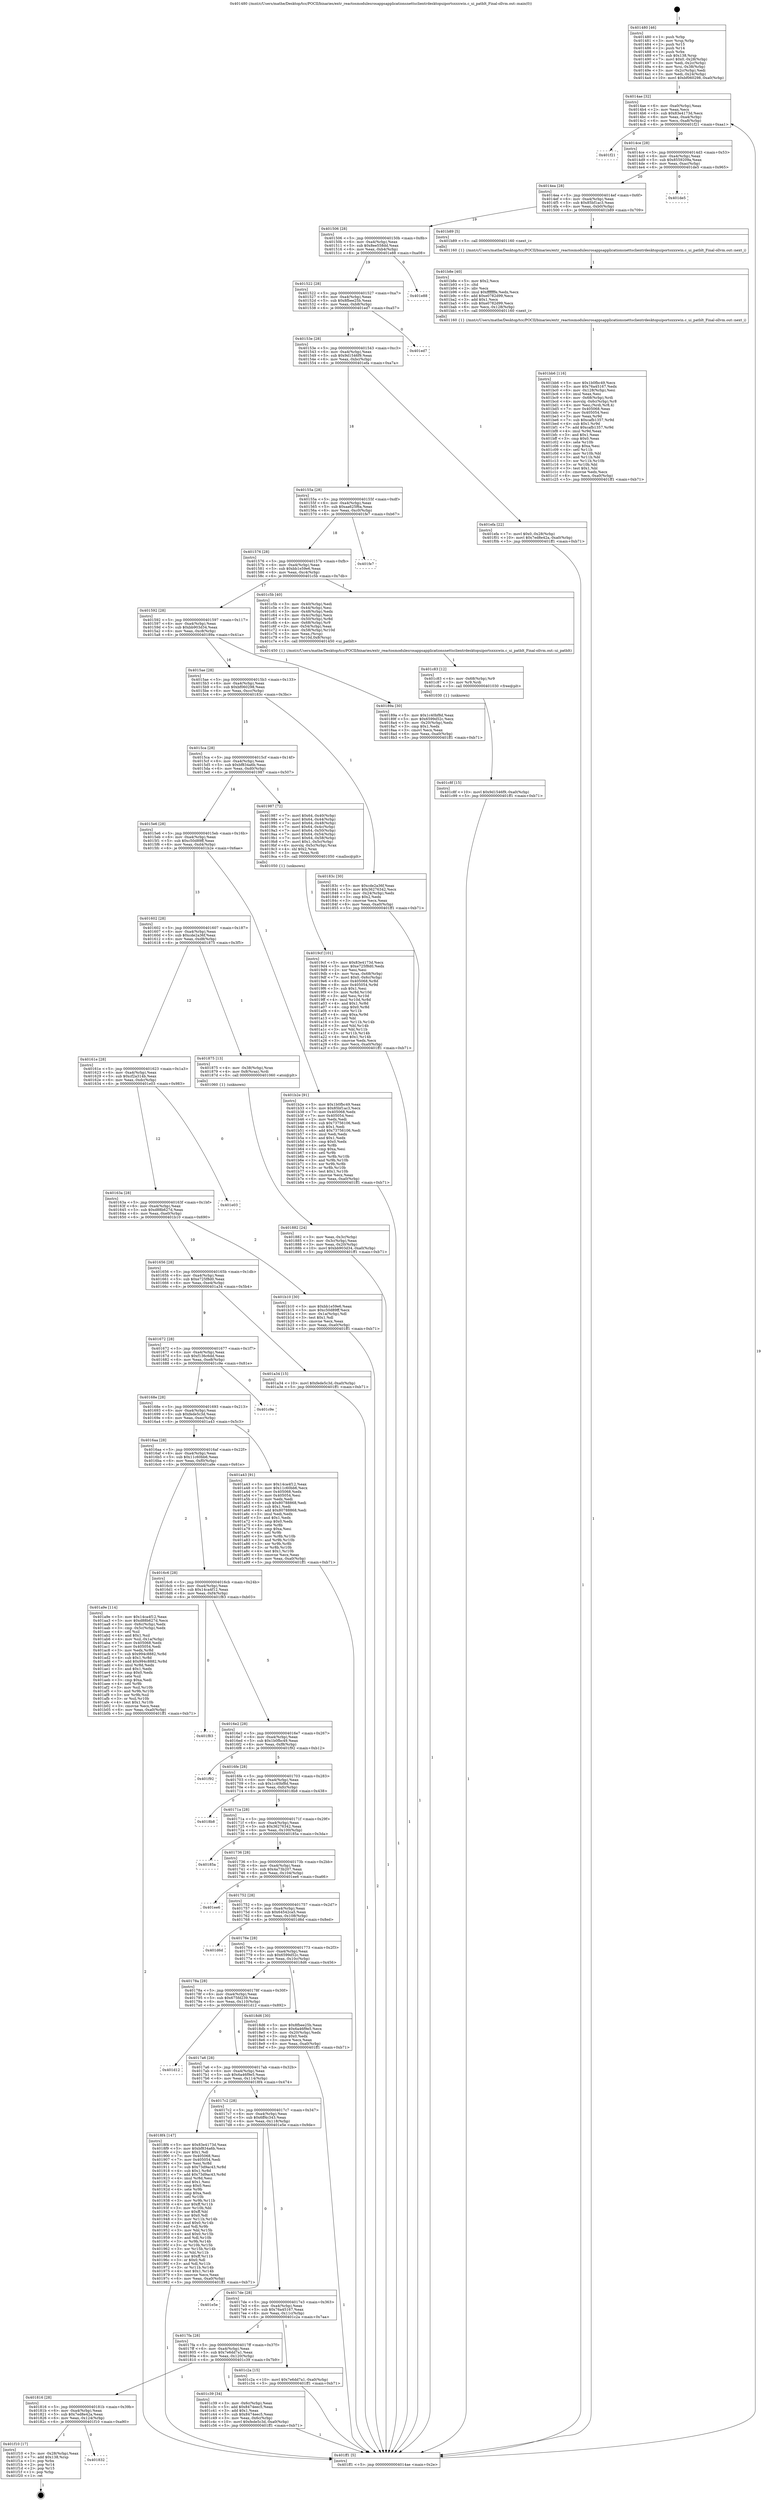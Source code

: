 digraph "0x401480" {
  label = "0x401480 (/mnt/c/Users/mathe/Desktop/tcc/POCII/binaries/extr_reactosmodulesrosappsapplicationsnettsclientrdesktopuiportsxxxwin.c_ui_patblt_Final-ollvm.out::main(0))"
  labelloc = "t"
  node[shape=record]

  Entry [label="",width=0.3,height=0.3,shape=circle,fillcolor=black,style=filled]
  "0x4014ae" [label="{
     0x4014ae [32]\l
     | [instrs]\l
     &nbsp;&nbsp;0x4014ae \<+6\>: mov -0xa0(%rbp),%eax\l
     &nbsp;&nbsp;0x4014b4 \<+2\>: mov %eax,%ecx\l
     &nbsp;&nbsp;0x4014b6 \<+6\>: sub $0x83e4173d,%ecx\l
     &nbsp;&nbsp;0x4014bc \<+6\>: mov %eax,-0xa4(%rbp)\l
     &nbsp;&nbsp;0x4014c2 \<+6\>: mov %ecx,-0xa8(%rbp)\l
     &nbsp;&nbsp;0x4014c8 \<+6\>: je 0000000000401f21 \<main+0xaa1\>\l
  }"]
  "0x401f21" [label="{
     0x401f21\l
  }", style=dashed]
  "0x4014ce" [label="{
     0x4014ce [28]\l
     | [instrs]\l
     &nbsp;&nbsp;0x4014ce \<+5\>: jmp 00000000004014d3 \<main+0x53\>\l
     &nbsp;&nbsp;0x4014d3 \<+6\>: mov -0xa4(%rbp),%eax\l
     &nbsp;&nbsp;0x4014d9 \<+5\>: sub $0x8559209a,%eax\l
     &nbsp;&nbsp;0x4014de \<+6\>: mov %eax,-0xac(%rbp)\l
     &nbsp;&nbsp;0x4014e4 \<+6\>: je 0000000000401de5 \<main+0x965\>\l
  }"]
  Exit [label="",width=0.3,height=0.3,shape=circle,fillcolor=black,style=filled,peripheries=2]
  "0x401de5" [label="{
     0x401de5\l
  }", style=dashed]
  "0x4014ea" [label="{
     0x4014ea [28]\l
     | [instrs]\l
     &nbsp;&nbsp;0x4014ea \<+5\>: jmp 00000000004014ef \<main+0x6f\>\l
     &nbsp;&nbsp;0x4014ef \<+6\>: mov -0xa4(%rbp),%eax\l
     &nbsp;&nbsp;0x4014f5 \<+5\>: sub $0x85bf1ac3,%eax\l
     &nbsp;&nbsp;0x4014fa \<+6\>: mov %eax,-0xb0(%rbp)\l
     &nbsp;&nbsp;0x401500 \<+6\>: je 0000000000401b89 \<main+0x709\>\l
  }"]
  "0x401832" [label="{
     0x401832\l
  }", style=dashed]
  "0x401b89" [label="{
     0x401b89 [5]\l
     | [instrs]\l
     &nbsp;&nbsp;0x401b89 \<+5\>: call 0000000000401160 \<next_i\>\l
     | [calls]\l
     &nbsp;&nbsp;0x401160 \{1\} (/mnt/c/Users/mathe/Desktop/tcc/POCII/binaries/extr_reactosmodulesrosappsapplicationsnettsclientrdesktopuiportsxxxwin.c_ui_patblt_Final-ollvm.out::next_i)\l
  }"]
  "0x401506" [label="{
     0x401506 [28]\l
     | [instrs]\l
     &nbsp;&nbsp;0x401506 \<+5\>: jmp 000000000040150b \<main+0x8b\>\l
     &nbsp;&nbsp;0x40150b \<+6\>: mov -0xa4(%rbp),%eax\l
     &nbsp;&nbsp;0x401511 \<+5\>: sub $0x8ee558dd,%eax\l
     &nbsp;&nbsp;0x401516 \<+6\>: mov %eax,-0xb4(%rbp)\l
     &nbsp;&nbsp;0x40151c \<+6\>: je 0000000000401e88 \<main+0xa08\>\l
  }"]
  "0x401f10" [label="{
     0x401f10 [17]\l
     | [instrs]\l
     &nbsp;&nbsp;0x401f10 \<+3\>: mov -0x28(%rbp),%eax\l
     &nbsp;&nbsp;0x401f13 \<+7\>: add $0x138,%rsp\l
     &nbsp;&nbsp;0x401f1a \<+1\>: pop %rbx\l
     &nbsp;&nbsp;0x401f1b \<+2\>: pop %r14\l
     &nbsp;&nbsp;0x401f1d \<+2\>: pop %r15\l
     &nbsp;&nbsp;0x401f1f \<+1\>: pop %rbp\l
     &nbsp;&nbsp;0x401f20 \<+1\>: ret\l
  }"]
  "0x401e88" [label="{
     0x401e88\l
  }", style=dashed]
  "0x401522" [label="{
     0x401522 [28]\l
     | [instrs]\l
     &nbsp;&nbsp;0x401522 \<+5\>: jmp 0000000000401527 \<main+0xa7\>\l
     &nbsp;&nbsp;0x401527 \<+6\>: mov -0xa4(%rbp),%eax\l
     &nbsp;&nbsp;0x40152d \<+5\>: sub $0x8fbee25b,%eax\l
     &nbsp;&nbsp;0x401532 \<+6\>: mov %eax,-0xb8(%rbp)\l
     &nbsp;&nbsp;0x401538 \<+6\>: je 0000000000401ed7 \<main+0xa57\>\l
  }"]
  "0x401c8f" [label="{
     0x401c8f [15]\l
     | [instrs]\l
     &nbsp;&nbsp;0x401c8f \<+10\>: movl $0x9d1546f9,-0xa0(%rbp)\l
     &nbsp;&nbsp;0x401c99 \<+5\>: jmp 0000000000401ff1 \<main+0xb71\>\l
  }"]
  "0x401ed7" [label="{
     0x401ed7\l
  }", style=dashed]
  "0x40153e" [label="{
     0x40153e [28]\l
     | [instrs]\l
     &nbsp;&nbsp;0x40153e \<+5\>: jmp 0000000000401543 \<main+0xc3\>\l
     &nbsp;&nbsp;0x401543 \<+6\>: mov -0xa4(%rbp),%eax\l
     &nbsp;&nbsp;0x401549 \<+5\>: sub $0x9d1546f9,%eax\l
     &nbsp;&nbsp;0x40154e \<+6\>: mov %eax,-0xbc(%rbp)\l
     &nbsp;&nbsp;0x401554 \<+6\>: je 0000000000401efa \<main+0xa7a\>\l
  }"]
  "0x401c83" [label="{
     0x401c83 [12]\l
     | [instrs]\l
     &nbsp;&nbsp;0x401c83 \<+4\>: mov -0x68(%rbp),%r9\l
     &nbsp;&nbsp;0x401c87 \<+3\>: mov %r9,%rdi\l
     &nbsp;&nbsp;0x401c8a \<+5\>: call 0000000000401030 \<free@plt\>\l
     | [calls]\l
     &nbsp;&nbsp;0x401030 \{1\} (unknown)\l
  }"]
  "0x401efa" [label="{
     0x401efa [22]\l
     | [instrs]\l
     &nbsp;&nbsp;0x401efa \<+7\>: movl $0x0,-0x28(%rbp)\l
     &nbsp;&nbsp;0x401f01 \<+10\>: movl $0x7ed8e42a,-0xa0(%rbp)\l
     &nbsp;&nbsp;0x401f0b \<+5\>: jmp 0000000000401ff1 \<main+0xb71\>\l
  }"]
  "0x40155a" [label="{
     0x40155a [28]\l
     | [instrs]\l
     &nbsp;&nbsp;0x40155a \<+5\>: jmp 000000000040155f \<main+0xdf\>\l
     &nbsp;&nbsp;0x40155f \<+6\>: mov -0xa4(%rbp),%eax\l
     &nbsp;&nbsp;0x401565 \<+5\>: sub $0xaa625f6a,%eax\l
     &nbsp;&nbsp;0x40156a \<+6\>: mov %eax,-0xc0(%rbp)\l
     &nbsp;&nbsp;0x401570 \<+6\>: je 0000000000401fe7 \<main+0xb67\>\l
  }"]
  "0x401816" [label="{
     0x401816 [28]\l
     | [instrs]\l
     &nbsp;&nbsp;0x401816 \<+5\>: jmp 000000000040181b \<main+0x39b\>\l
     &nbsp;&nbsp;0x40181b \<+6\>: mov -0xa4(%rbp),%eax\l
     &nbsp;&nbsp;0x401821 \<+5\>: sub $0x7ed8e42a,%eax\l
     &nbsp;&nbsp;0x401826 \<+6\>: mov %eax,-0x124(%rbp)\l
     &nbsp;&nbsp;0x40182c \<+6\>: je 0000000000401f10 \<main+0xa90\>\l
  }"]
  "0x401fe7" [label="{
     0x401fe7\l
  }", style=dashed]
  "0x401576" [label="{
     0x401576 [28]\l
     | [instrs]\l
     &nbsp;&nbsp;0x401576 \<+5\>: jmp 000000000040157b \<main+0xfb\>\l
     &nbsp;&nbsp;0x40157b \<+6\>: mov -0xa4(%rbp),%eax\l
     &nbsp;&nbsp;0x401581 \<+5\>: sub $0xbb1e59e6,%eax\l
     &nbsp;&nbsp;0x401586 \<+6\>: mov %eax,-0xc4(%rbp)\l
     &nbsp;&nbsp;0x40158c \<+6\>: je 0000000000401c5b \<main+0x7db\>\l
  }"]
  "0x401c39" [label="{
     0x401c39 [34]\l
     | [instrs]\l
     &nbsp;&nbsp;0x401c39 \<+3\>: mov -0x6c(%rbp),%eax\l
     &nbsp;&nbsp;0x401c3c \<+5\>: add $0x8474eec5,%eax\l
     &nbsp;&nbsp;0x401c41 \<+3\>: add $0x1,%eax\l
     &nbsp;&nbsp;0x401c44 \<+5\>: sub $0x8474eec5,%eax\l
     &nbsp;&nbsp;0x401c49 \<+3\>: mov %eax,-0x6c(%rbp)\l
     &nbsp;&nbsp;0x401c4c \<+10\>: movl $0xfede5c3d,-0xa0(%rbp)\l
     &nbsp;&nbsp;0x401c56 \<+5\>: jmp 0000000000401ff1 \<main+0xb71\>\l
  }"]
  "0x401c5b" [label="{
     0x401c5b [40]\l
     | [instrs]\l
     &nbsp;&nbsp;0x401c5b \<+3\>: mov -0x40(%rbp),%edi\l
     &nbsp;&nbsp;0x401c5e \<+3\>: mov -0x44(%rbp),%esi\l
     &nbsp;&nbsp;0x401c61 \<+3\>: mov -0x48(%rbp),%edx\l
     &nbsp;&nbsp;0x401c64 \<+3\>: mov -0x4c(%rbp),%ecx\l
     &nbsp;&nbsp;0x401c67 \<+4\>: mov -0x50(%rbp),%r8d\l
     &nbsp;&nbsp;0x401c6b \<+4\>: mov -0x68(%rbp),%r9\l
     &nbsp;&nbsp;0x401c6f \<+3\>: mov -0x54(%rbp),%eax\l
     &nbsp;&nbsp;0x401c72 \<+4\>: mov -0x58(%rbp),%r10d\l
     &nbsp;&nbsp;0x401c76 \<+3\>: mov %eax,(%rsp)\l
     &nbsp;&nbsp;0x401c79 \<+5\>: mov %r10d,0x8(%rsp)\l
     &nbsp;&nbsp;0x401c7e \<+5\>: call 0000000000401450 \<ui_patblt\>\l
     | [calls]\l
     &nbsp;&nbsp;0x401450 \{1\} (/mnt/c/Users/mathe/Desktop/tcc/POCII/binaries/extr_reactosmodulesrosappsapplicationsnettsclientrdesktopuiportsxxxwin.c_ui_patblt_Final-ollvm.out::ui_patblt)\l
  }"]
  "0x401592" [label="{
     0x401592 [28]\l
     | [instrs]\l
     &nbsp;&nbsp;0x401592 \<+5\>: jmp 0000000000401597 \<main+0x117\>\l
     &nbsp;&nbsp;0x401597 \<+6\>: mov -0xa4(%rbp),%eax\l
     &nbsp;&nbsp;0x40159d \<+5\>: sub $0xbb903d34,%eax\l
     &nbsp;&nbsp;0x4015a2 \<+6\>: mov %eax,-0xc8(%rbp)\l
     &nbsp;&nbsp;0x4015a8 \<+6\>: je 000000000040189a \<main+0x41a\>\l
  }"]
  "0x4017fa" [label="{
     0x4017fa [28]\l
     | [instrs]\l
     &nbsp;&nbsp;0x4017fa \<+5\>: jmp 00000000004017ff \<main+0x37f\>\l
     &nbsp;&nbsp;0x4017ff \<+6\>: mov -0xa4(%rbp),%eax\l
     &nbsp;&nbsp;0x401805 \<+5\>: sub $0x7e6dd7a1,%eax\l
     &nbsp;&nbsp;0x40180a \<+6\>: mov %eax,-0x120(%rbp)\l
     &nbsp;&nbsp;0x401810 \<+6\>: je 0000000000401c39 \<main+0x7b9\>\l
  }"]
  "0x40189a" [label="{
     0x40189a [30]\l
     | [instrs]\l
     &nbsp;&nbsp;0x40189a \<+5\>: mov $0x1c40bf8d,%eax\l
     &nbsp;&nbsp;0x40189f \<+5\>: mov $0x6599d52c,%ecx\l
     &nbsp;&nbsp;0x4018a4 \<+3\>: mov -0x20(%rbp),%edx\l
     &nbsp;&nbsp;0x4018a7 \<+3\>: cmp $0x1,%edx\l
     &nbsp;&nbsp;0x4018aa \<+3\>: cmovl %ecx,%eax\l
     &nbsp;&nbsp;0x4018ad \<+6\>: mov %eax,-0xa0(%rbp)\l
     &nbsp;&nbsp;0x4018b3 \<+5\>: jmp 0000000000401ff1 \<main+0xb71\>\l
  }"]
  "0x4015ae" [label="{
     0x4015ae [28]\l
     | [instrs]\l
     &nbsp;&nbsp;0x4015ae \<+5\>: jmp 00000000004015b3 \<main+0x133\>\l
     &nbsp;&nbsp;0x4015b3 \<+6\>: mov -0xa4(%rbp),%eax\l
     &nbsp;&nbsp;0x4015b9 \<+5\>: sub $0xbf060298,%eax\l
     &nbsp;&nbsp;0x4015be \<+6\>: mov %eax,-0xcc(%rbp)\l
     &nbsp;&nbsp;0x4015c4 \<+6\>: je 000000000040183c \<main+0x3bc\>\l
  }"]
  "0x401c2a" [label="{
     0x401c2a [15]\l
     | [instrs]\l
     &nbsp;&nbsp;0x401c2a \<+10\>: movl $0x7e6dd7a1,-0xa0(%rbp)\l
     &nbsp;&nbsp;0x401c34 \<+5\>: jmp 0000000000401ff1 \<main+0xb71\>\l
  }"]
  "0x40183c" [label="{
     0x40183c [30]\l
     | [instrs]\l
     &nbsp;&nbsp;0x40183c \<+5\>: mov $0xcde2a36f,%eax\l
     &nbsp;&nbsp;0x401841 \<+5\>: mov $0x36276342,%ecx\l
     &nbsp;&nbsp;0x401846 \<+3\>: mov -0x24(%rbp),%edx\l
     &nbsp;&nbsp;0x401849 \<+3\>: cmp $0x2,%edx\l
     &nbsp;&nbsp;0x40184c \<+3\>: cmovne %ecx,%eax\l
     &nbsp;&nbsp;0x40184f \<+6\>: mov %eax,-0xa0(%rbp)\l
     &nbsp;&nbsp;0x401855 \<+5\>: jmp 0000000000401ff1 \<main+0xb71\>\l
  }"]
  "0x4015ca" [label="{
     0x4015ca [28]\l
     | [instrs]\l
     &nbsp;&nbsp;0x4015ca \<+5\>: jmp 00000000004015cf \<main+0x14f\>\l
     &nbsp;&nbsp;0x4015cf \<+6\>: mov -0xa4(%rbp),%eax\l
     &nbsp;&nbsp;0x4015d5 \<+5\>: sub $0xbf834a6b,%eax\l
     &nbsp;&nbsp;0x4015da \<+6\>: mov %eax,-0xd0(%rbp)\l
     &nbsp;&nbsp;0x4015e0 \<+6\>: je 0000000000401987 \<main+0x507\>\l
  }"]
  "0x401ff1" [label="{
     0x401ff1 [5]\l
     | [instrs]\l
     &nbsp;&nbsp;0x401ff1 \<+5\>: jmp 00000000004014ae \<main+0x2e\>\l
  }"]
  "0x401480" [label="{
     0x401480 [46]\l
     | [instrs]\l
     &nbsp;&nbsp;0x401480 \<+1\>: push %rbp\l
     &nbsp;&nbsp;0x401481 \<+3\>: mov %rsp,%rbp\l
     &nbsp;&nbsp;0x401484 \<+2\>: push %r15\l
     &nbsp;&nbsp;0x401486 \<+2\>: push %r14\l
     &nbsp;&nbsp;0x401488 \<+1\>: push %rbx\l
     &nbsp;&nbsp;0x401489 \<+7\>: sub $0x138,%rsp\l
     &nbsp;&nbsp;0x401490 \<+7\>: movl $0x0,-0x28(%rbp)\l
     &nbsp;&nbsp;0x401497 \<+3\>: mov %edi,-0x2c(%rbp)\l
     &nbsp;&nbsp;0x40149a \<+4\>: mov %rsi,-0x38(%rbp)\l
     &nbsp;&nbsp;0x40149e \<+3\>: mov -0x2c(%rbp),%edi\l
     &nbsp;&nbsp;0x4014a1 \<+3\>: mov %edi,-0x24(%rbp)\l
     &nbsp;&nbsp;0x4014a4 \<+10\>: movl $0xbf060298,-0xa0(%rbp)\l
  }"]
  "0x4017de" [label="{
     0x4017de [28]\l
     | [instrs]\l
     &nbsp;&nbsp;0x4017de \<+5\>: jmp 00000000004017e3 \<main+0x363\>\l
     &nbsp;&nbsp;0x4017e3 \<+6\>: mov -0xa4(%rbp),%eax\l
     &nbsp;&nbsp;0x4017e9 \<+5\>: sub $0x76a45167,%eax\l
     &nbsp;&nbsp;0x4017ee \<+6\>: mov %eax,-0x11c(%rbp)\l
     &nbsp;&nbsp;0x4017f4 \<+6\>: je 0000000000401c2a \<main+0x7aa\>\l
  }"]
  "0x401987" [label="{
     0x401987 [72]\l
     | [instrs]\l
     &nbsp;&nbsp;0x401987 \<+7\>: movl $0x64,-0x40(%rbp)\l
     &nbsp;&nbsp;0x40198e \<+7\>: movl $0x64,-0x44(%rbp)\l
     &nbsp;&nbsp;0x401995 \<+7\>: movl $0x64,-0x48(%rbp)\l
     &nbsp;&nbsp;0x40199c \<+7\>: movl $0x64,-0x4c(%rbp)\l
     &nbsp;&nbsp;0x4019a3 \<+7\>: movl $0x64,-0x50(%rbp)\l
     &nbsp;&nbsp;0x4019aa \<+7\>: movl $0x64,-0x54(%rbp)\l
     &nbsp;&nbsp;0x4019b1 \<+7\>: movl $0x64,-0x58(%rbp)\l
     &nbsp;&nbsp;0x4019b8 \<+7\>: movl $0x1,-0x5c(%rbp)\l
     &nbsp;&nbsp;0x4019bf \<+4\>: movslq -0x5c(%rbp),%rax\l
     &nbsp;&nbsp;0x4019c3 \<+4\>: shl $0x2,%rax\l
     &nbsp;&nbsp;0x4019c7 \<+3\>: mov %rax,%rdi\l
     &nbsp;&nbsp;0x4019ca \<+5\>: call 0000000000401050 \<malloc@plt\>\l
     | [calls]\l
     &nbsp;&nbsp;0x401050 \{1\} (unknown)\l
  }"]
  "0x4015e6" [label="{
     0x4015e6 [28]\l
     | [instrs]\l
     &nbsp;&nbsp;0x4015e6 \<+5\>: jmp 00000000004015eb \<main+0x16b\>\l
     &nbsp;&nbsp;0x4015eb \<+6\>: mov -0xa4(%rbp),%eax\l
     &nbsp;&nbsp;0x4015f1 \<+5\>: sub $0xc50d89ff,%eax\l
     &nbsp;&nbsp;0x4015f6 \<+6\>: mov %eax,-0xd4(%rbp)\l
     &nbsp;&nbsp;0x4015fc \<+6\>: je 0000000000401b2e \<main+0x6ae\>\l
  }"]
  "0x401e5e" [label="{
     0x401e5e\l
  }", style=dashed]
  "0x401b2e" [label="{
     0x401b2e [91]\l
     | [instrs]\l
     &nbsp;&nbsp;0x401b2e \<+5\>: mov $0x1b0fbc49,%eax\l
     &nbsp;&nbsp;0x401b33 \<+5\>: mov $0x85bf1ac3,%ecx\l
     &nbsp;&nbsp;0x401b38 \<+7\>: mov 0x405068,%edx\l
     &nbsp;&nbsp;0x401b3f \<+7\>: mov 0x405054,%esi\l
     &nbsp;&nbsp;0x401b46 \<+2\>: mov %edx,%edi\l
     &nbsp;&nbsp;0x401b48 \<+6\>: sub $0x73756106,%edi\l
     &nbsp;&nbsp;0x401b4e \<+3\>: sub $0x1,%edi\l
     &nbsp;&nbsp;0x401b51 \<+6\>: add $0x73756106,%edi\l
     &nbsp;&nbsp;0x401b57 \<+3\>: imul %edi,%edx\l
     &nbsp;&nbsp;0x401b5a \<+3\>: and $0x1,%edx\l
     &nbsp;&nbsp;0x401b5d \<+3\>: cmp $0x0,%edx\l
     &nbsp;&nbsp;0x401b60 \<+4\>: sete %r8b\l
     &nbsp;&nbsp;0x401b64 \<+3\>: cmp $0xa,%esi\l
     &nbsp;&nbsp;0x401b67 \<+4\>: setl %r9b\l
     &nbsp;&nbsp;0x401b6b \<+3\>: mov %r8b,%r10b\l
     &nbsp;&nbsp;0x401b6e \<+3\>: and %r9b,%r10b\l
     &nbsp;&nbsp;0x401b71 \<+3\>: xor %r9b,%r8b\l
     &nbsp;&nbsp;0x401b74 \<+3\>: or %r8b,%r10b\l
     &nbsp;&nbsp;0x401b77 \<+4\>: test $0x1,%r10b\l
     &nbsp;&nbsp;0x401b7b \<+3\>: cmovne %ecx,%eax\l
     &nbsp;&nbsp;0x401b7e \<+6\>: mov %eax,-0xa0(%rbp)\l
     &nbsp;&nbsp;0x401b84 \<+5\>: jmp 0000000000401ff1 \<main+0xb71\>\l
  }"]
  "0x401602" [label="{
     0x401602 [28]\l
     | [instrs]\l
     &nbsp;&nbsp;0x401602 \<+5\>: jmp 0000000000401607 \<main+0x187\>\l
     &nbsp;&nbsp;0x401607 \<+6\>: mov -0xa4(%rbp),%eax\l
     &nbsp;&nbsp;0x40160d \<+5\>: sub $0xcde2a36f,%eax\l
     &nbsp;&nbsp;0x401612 \<+6\>: mov %eax,-0xd8(%rbp)\l
     &nbsp;&nbsp;0x401618 \<+6\>: je 0000000000401875 \<main+0x3f5\>\l
  }"]
  "0x401bb6" [label="{
     0x401bb6 [116]\l
     | [instrs]\l
     &nbsp;&nbsp;0x401bb6 \<+5\>: mov $0x1b0fbc49,%ecx\l
     &nbsp;&nbsp;0x401bbb \<+5\>: mov $0x76a45167,%edx\l
     &nbsp;&nbsp;0x401bc0 \<+6\>: mov -0x128(%rbp),%esi\l
     &nbsp;&nbsp;0x401bc6 \<+3\>: imul %eax,%esi\l
     &nbsp;&nbsp;0x401bc9 \<+4\>: mov -0x68(%rbp),%rdi\l
     &nbsp;&nbsp;0x401bcd \<+4\>: movslq -0x6c(%rbp),%r8\l
     &nbsp;&nbsp;0x401bd1 \<+4\>: mov %esi,(%rdi,%r8,4)\l
     &nbsp;&nbsp;0x401bd5 \<+7\>: mov 0x405068,%eax\l
     &nbsp;&nbsp;0x401bdc \<+7\>: mov 0x405054,%esi\l
     &nbsp;&nbsp;0x401be3 \<+3\>: mov %eax,%r9d\l
     &nbsp;&nbsp;0x401be6 \<+7\>: sub $0xcafb1357,%r9d\l
     &nbsp;&nbsp;0x401bed \<+4\>: sub $0x1,%r9d\l
     &nbsp;&nbsp;0x401bf1 \<+7\>: add $0xcafb1357,%r9d\l
     &nbsp;&nbsp;0x401bf8 \<+4\>: imul %r9d,%eax\l
     &nbsp;&nbsp;0x401bfc \<+3\>: and $0x1,%eax\l
     &nbsp;&nbsp;0x401bff \<+3\>: cmp $0x0,%eax\l
     &nbsp;&nbsp;0x401c02 \<+4\>: sete %r10b\l
     &nbsp;&nbsp;0x401c06 \<+3\>: cmp $0xa,%esi\l
     &nbsp;&nbsp;0x401c09 \<+4\>: setl %r11b\l
     &nbsp;&nbsp;0x401c0d \<+3\>: mov %r10b,%bl\l
     &nbsp;&nbsp;0x401c10 \<+3\>: and %r11b,%bl\l
     &nbsp;&nbsp;0x401c13 \<+3\>: xor %r11b,%r10b\l
     &nbsp;&nbsp;0x401c16 \<+3\>: or %r10b,%bl\l
     &nbsp;&nbsp;0x401c19 \<+3\>: test $0x1,%bl\l
     &nbsp;&nbsp;0x401c1c \<+3\>: cmovne %edx,%ecx\l
     &nbsp;&nbsp;0x401c1f \<+6\>: mov %ecx,-0xa0(%rbp)\l
     &nbsp;&nbsp;0x401c25 \<+5\>: jmp 0000000000401ff1 \<main+0xb71\>\l
  }"]
  "0x401875" [label="{
     0x401875 [13]\l
     | [instrs]\l
     &nbsp;&nbsp;0x401875 \<+4\>: mov -0x38(%rbp),%rax\l
     &nbsp;&nbsp;0x401879 \<+4\>: mov 0x8(%rax),%rdi\l
     &nbsp;&nbsp;0x40187d \<+5\>: call 0000000000401060 \<atoi@plt\>\l
     | [calls]\l
     &nbsp;&nbsp;0x401060 \{1\} (unknown)\l
  }"]
  "0x40161e" [label="{
     0x40161e [28]\l
     | [instrs]\l
     &nbsp;&nbsp;0x40161e \<+5\>: jmp 0000000000401623 \<main+0x1a3\>\l
     &nbsp;&nbsp;0x401623 \<+6\>: mov -0xa4(%rbp),%eax\l
     &nbsp;&nbsp;0x401629 \<+5\>: sub $0xcf2a314b,%eax\l
     &nbsp;&nbsp;0x40162e \<+6\>: mov %eax,-0xdc(%rbp)\l
     &nbsp;&nbsp;0x401634 \<+6\>: je 0000000000401e03 \<main+0x983\>\l
  }"]
  "0x401882" [label="{
     0x401882 [24]\l
     | [instrs]\l
     &nbsp;&nbsp;0x401882 \<+3\>: mov %eax,-0x3c(%rbp)\l
     &nbsp;&nbsp;0x401885 \<+3\>: mov -0x3c(%rbp),%eax\l
     &nbsp;&nbsp;0x401888 \<+3\>: mov %eax,-0x20(%rbp)\l
     &nbsp;&nbsp;0x40188b \<+10\>: movl $0xbb903d34,-0xa0(%rbp)\l
     &nbsp;&nbsp;0x401895 \<+5\>: jmp 0000000000401ff1 \<main+0xb71\>\l
  }"]
  "0x401b8e" [label="{
     0x401b8e [40]\l
     | [instrs]\l
     &nbsp;&nbsp;0x401b8e \<+5\>: mov $0x2,%ecx\l
     &nbsp;&nbsp;0x401b93 \<+1\>: cltd\l
     &nbsp;&nbsp;0x401b94 \<+2\>: idiv %ecx\l
     &nbsp;&nbsp;0x401b96 \<+6\>: imul $0xfffffffe,%edx,%ecx\l
     &nbsp;&nbsp;0x401b9c \<+6\>: add $0xe0782d99,%ecx\l
     &nbsp;&nbsp;0x401ba2 \<+3\>: add $0x1,%ecx\l
     &nbsp;&nbsp;0x401ba5 \<+6\>: sub $0xe0782d99,%ecx\l
     &nbsp;&nbsp;0x401bab \<+6\>: mov %ecx,-0x128(%rbp)\l
     &nbsp;&nbsp;0x401bb1 \<+5\>: call 0000000000401160 \<next_i\>\l
     | [calls]\l
     &nbsp;&nbsp;0x401160 \{1\} (/mnt/c/Users/mathe/Desktop/tcc/POCII/binaries/extr_reactosmodulesrosappsapplicationsnettsclientrdesktopuiportsxxxwin.c_ui_patblt_Final-ollvm.out::next_i)\l
  }"]
  "0x401e03" [label="{
     0x401e03\l
  }", style=dashed]
  "0x40163a" [label="{
     0x40163a [28]\l
     | [instrs]\l
     &nbsp;&nbsp;0x40163a \<+5\>: jmp 000000000040163f \<main+0x1bf\>\l
     &nbsp;&nbsp;0x40163f \<+6\>: mov -0xa4(%rbp),%eax\l
     &nbsp;&nbsp;0x401645 \<+5\>: sub $0xd88b627d,%eax\l
     &nbsp;&nbsp;0x40164a \<+6\>: mov %eax,-0xe0(%rbp)\l
     &nbsp;&nbsp;0x401650 \<+6\>: je 0000000000401b10 \<main+0x690\>\l
  }"]
  "0x4019cf" [label="{
     0x4019cf [101]\l
     | [instrs]\l
     &nbsp;&nbsp;0x4019cf \<+5\>: mov $0x83e4173d,%ecx\l
     &nbsp;&nbsp;0x4019d4 \<+5\>: mov $0xe725f8d0,%edx\l
     &nbsp;&nbsp;0x4019d9 \<+2\>: xor %esi,%esi\l
     &nbsp;&nbsp;0x4019db \<+4\>: mov %rax,-0x68(%rbp)\l
     &nbsp;&nbsp;0x4019df \<+7\>: movl $0x0,-0x6c(%rbp)\l
     &nbsp;&nbsp;0x4019e6 \<+8\>: mov 0x405068,%r8d\l
     &nbsp;&nbsp;0x4019ee \<+8\>: mov 0x405054,%r9d\l
     &nbsp;&nbsp;0x4019f6 \<+3\>: sub $0x1,%esi\l
     &nbsp;&nbsp;0x4019f9 \<+3\>: mov %r8d,%r10d\l
     &nbsp;&nbsp;0x4019fc \<+3\>: add %esi,%r10d\l
     &nbsp;&nbsp;0x4019ff \<+4\>: imul %r10d,%r8d\l
     &nbsp;&nbsp;0x401a03 \<+4\>: and $0x1,%r8d\l
     &nbsp;&nbsp;0x401a07 \<+4\>: cmp $0x0,%r8d\l
     &nbsp;&nbsp;0x401a0b \<+4\>: sete %r11b\l
     &nbsp;&nbsp;0x401a0f \<+4\>: cmp $0xa,%r9d\l
     &nbsp;&nbsp;0x401a13 \<+3\>: setl %bl\l
     &nbsp;&nbsp;0x401a16 \<+3\>: mov %r11b,%r14b\l
     &nbsp;&nbsp;0x401a19 \<+3\>: and %bl,%r14b\l
     &nbsp;&nbsp;0x401a1c \<+3\>: xor %bl,%r11b\l
     &nbsp;&nbsp;0x401a1f \<+3\>: or %r11b,%r14b\l
     &nbsp;&nbsp;0x401a22 \<+4\>: test $0x1,%r14b\l
     &nbsp;&nbsp;0x401a26 \<+3\>: cmovne %edx,%ecx\l
     &nbsp;&nbsp;0x401a29 \<+6\>: mov %ecx,-0xa0(%rbp)\l
     &nbsp;&nbsp;0x401a2f \<+5\>: jmp 0000000000401ff1 \<main+0xb71\>\l
  }"]
  "0x401b10" [label="{
     0x401b10 [30]\l
     | [instrs]\l
     &nbsp;&nbsp;0x401b10 \<+5\>: mov $0xbb1e59e6,%eax\l
     &nbsp;&nbsp;0x401b15 \<+5\>: mov $0xc50d89ff,%ecx\l
     &nbsp;&nbsp;0x401b1a \<+3\>: mov -0x1a(%rbp),%dl\l
     &nbsp;&nbsp;0x401b1d \<+3\>: test $0x1,%dl\l
     &nbsp;&nbsp;0x401b20 \<+3\>: cmovne %ecx,%eax\l
     &nbsp;&nbsp;0x401b23 \<+6\>: mov %eax,-0xa0(%rbp)\l
     &nbsp;&nbsp;0x401b29 \<+5\>: jmp 0000000000401ff1 \<main+0xb71\>\l
  }"]
  "0x401656" [label="{
     0x401656 [28]\l
     | [instrs]\l
     &nbsp;&nbsp;0x401656 \<+5\>: jmp 000000000040165b \<main+0x1db\>\l
     &nbsp;&nbsp;0x40165b \<+6\>: mov -0xa4(%rbp),%eax\l
     &nbsp;&nbsp;0x401661 \<+5\>: sub $0xe725f8d0,%eax\l
     &nbsp;&nbsp;0x401666 \<+6\>: mov %eax,-0xe4(%rbp)\l
     &nbsp;&nbsp;0x40166c \<+6\>: je 0000000000401a34 \<main+0x5b4\>\l
  }"]
  "0x4017c2" [label="{
     0x4017c2 [28]\l
     | [instrs]\l
     &nbsp;&nbsp;0x4017c2 \<+5\>: jmp 00000000004017c7 \<main+0x347\>\l
     &nbsp;&nbsp;0x4017c7 \<+6\>: mov -0xa4(%rbp),%eax\l
     &nbsp;&nbsp;0x4017cd \<+5\>: sub $0x6ff4c343,%eax\l
     &nbsp;&nbsp;0x4017d2 \<+6\>: mov %eax,-0x118(%rbp)\l
     &nbsp;&nbsp;0x4017d8 \<+6\>: je 0000000000401e5e \<main+0x9de\>\l
  }"]
  "0x401a34" [label="{
     0x401a34 [15]\l
     | [instrs]\l
     &nbsp;&nbsp;0x401a34 \<+10\>: movl $0xfede5c3d,-0xa0(%rbp)\l
     &nbsp;&nbsp;0x401a3e \<+5\>: jmp 0000000000401ff1 \<main+0xb71\>\l
  }"]
  "0x401672" [label="{
     0x401672 [28]\l
     | [instrs]\l
     &nbsp;&nbsp;0x401672 \<+5\>: jmp 0000000000401677 \<main+0x1f7\>\l
     &nbsp;&nbsp;0x401677 \<+6\>: mov -0xa4(%rbp),%eax\l
     &nbsp;&nbsp;0x40167d \<+5\>: sub $0xf136c6dd,%eax\l
     &nbsp;&nbsp;0x401682 \<+6\>: mov %eax,-0xe8(%rbp)\l
     &nbsp;&nbsp;0x401688 \<+6\>: je 0000000000401c9e \<main+0x81e\>\l
  }"]
  "0x4018f4" [label="{
     0x4018f4 [147]\l
     | [instrs]\l
     &nbsp;&nbsp;0x4018f4 \<+5\>: mov $0x83e4173d,%eax\l
     &nbsp;&nbsp;0x4018f9 \<+5\>: mov $0xbf834a6b,%ecx\l
     &nbsp;&nbsp;0x4018fe \<+2\>: mov $0x1,%dl\l
     &nbsp;&nbsp;0x401900 \<+7\>: mov 0x405068,%esi\l
     &nbsp;&nbsp;0x401907 \<+7\>: mov 0x405054,%edi\l
     &nbsp;&nbsp;0x40190e \<+3\>: mov %esi,%r8d\l
     &nbsp;&nbsp;0x401911 \<+7\>: sub $0x73d9ac43,%r8d\l
     &nbsp;&nbsp;0x401918 \<+4\>: sub $0x1,%r8d\l
     &nbsp;&nbsp;0x40191c \<+7\>: add $0x73d9ac43,%r8d\l
     &nbsp;&nbsp;0x401923 \<+4\>: imul %r8d,%esi\l
     &nbsp;&nbsp;0x401927 \<+3\>: and $0x1,%esi\l
     &nbsp;&nbsp;0x40192a \<+3\>: cmp $0x0,%esi\l
     &nbsp;&nbsp;0x40192d \<+4\>: sete %r9b\l
     &nbsp;&nbsp;0x401931 \<+3\>: cmp $0xa,%edi\l
     &nbsp;&nbsp;0x401934 \<+4\>: setl %r10b\l
     &nbsp;&nbsp;0x401938 \<+3\>: mov %r9b,%r11b\l
     &nbsp;&nbsp;0x40193b \<+4\>: xor $0xff,%r11b\l
     &nbsp;&nbsp;0x40193f \<+3\>: mov %r10b,%bl\l
     &nbsp;&nbsp;0x401942 \<+3\>: xor $0xff,%bl\l
     &nbsp;&nbsp;0x401945 \<+3\>: xor $0x0,%dl\l
     &nbsp;&nbsp;0x401948 \<+3\>: mov %r11b,%r14b\l
     &nbsp;&nbsp;0x40194b \<+4\>: and $0x0,%r14b\l
     &nbsp;&nbsp;0x40194f \<+3\>: and %dl,%r9b\l
     &nbsp;&nbsp;0x401952 \<+3\>: mov %bl,%r15b\l
     &nbsp;&nbsp;0x401955 \<+4\>: and $0x0,%r15b\l
     &nbsp;&nbsp;0x401959 \<+3\>: and %dl,%r10b\l
     &nbsp;&nbsp;0x40195c \<+3\>: or %r9b,%r14b\l
     &nbsp;&nbsp;0x40195f \<+3\>: or %r10b,%r15b\l
     &nbsp;&nbsp;0x401962 \<+3\>: xor %r15b,%r14b\l
     &nbsp;&nbsp;0x401965 \<+3\>: or %bl,%r11b\l
     &nbsp;&nbsp;0x401968 \<+4\>: xor $0xff,%r11b\l
     &nbsp;&nbsp;0x40196c \<+3\>: or $0x0,%dl\l
     &nbsp;&nbsp;0x40196f \<+3\>: and %dl,%r11b\l
     &nbsp;&nbsp;0x401972 \<+3\>: or %r11b,%r14b\l
     &nbsp;&nbsp;0x401975 \<+4\>: test $0x1,%r14b\l
     &nbsp;&nbsp;0x401979 \<+3\>: cmovne %ecx,%eax\l
     &nbsp;&nbsp;0x40197c \<+6\>: mov %eax,-0xa0(%rbp)\l
     &nbsp;&nbsp;0x401982 \<+5\>: jmp 0000000000401ff1 \<main+0xb71\>\l
  }"]
  "0x401c9e" [label="{
     0x401c9e\l
  }", style=dashed]
  "0x40168e" [label="{
     0x40168e [28]\l
     | [instrs]\l
     &nbsp;&nbsp;0x40168e \<+5\>: jmp 0000000000401693 \<main+0x213\>\l
     &nbsp;&nbsp;0x401693 \<+6\>: mov -0xa4(%rbp),%eax\l
     &nbsp;&nbsp;0x401699 \<+5\>: sub $0xfede5c3d,%eax\l
     &nbsp;&nbsp;0x40169e \<+6\>: mov %eax,-0xec(%rbp)\l
     &nbsp;&nbsp;0x4016a4 \<+6\>: je 0000000000401a43 \<main+0x5c3\>\l
  }"]
  "0x4017a6" [label="{
     0x4017a6 [28]\l
     | [instrs]\l
     &nbsp;&nbsp;0x4017a6 \<+5\>: jmp 00000000004017ab \<main+0x32b\>\l
     &nbsp;&nbsp;0x4017ab \<+6\>: mov -0xa4(%rbp),%eax\l
     &nbsp;&nbsp;0x4017b1 \<+5\>: sub $0x6a46f9e5,%eax\l
     &nbsp;&nbsp;0x4017b6 \<+6\>: mov %eax,-0x114(%rbp)\l
     &nbsp;&nbsp;0x4017bc \<+6\>: je 00000000004018f4 \<main+0x474\>\l
  }"]
  "0x401a43" [label="{
     0x401a43 [91]\l
     | [instrs]\l
     &nbsp;&nbsp;0x401a43 \<+5\>: mov $0x14ca4f12,%eax\l
     &nbsp;&nbsp;0x401a48 \<+5\>: mov $0x11c60bb6,%ecx\l
     &nbsp;&nbsp;0x401a4d \<+7\>: mov 0x405068,%edx\l
     &nbsp;&nbsp;0x401a54 \<+7\>: mov 0x405054,%esi\l
     &nbsp;&nbsp;0x401a5b \<+2\>: mov %edx,%edi\l
     &nbsp;&nbsp;0x401a5d \<+6\>: sub $0x80788868,%edi\l
     &nbsp;&nbsp;0x401a63 \<+3\>: sub $0x1,%edi\l
     &nbsp;&nbsp;0x401a66 \<+6\>: add $0x80788868,%edi\l
     &nbsp;&nbsp;0x401a6c \<+3\>: imul %edi,%edx\l
     &nbsp;&nbsp;0x401a6f \<+3\>: and $0x1,%edx\l
     &nbsp;&nbsp;0x401a72 \<+3\>: cmp $0x0,%edx\l
     &nbsp;&nbsp;0x401a75 \<+4\>: sete %r8b\l
     &nbsp;&nbsp;0x401a79 \<+3\>: cmp $0xa,%esi\l
     &nbsp;&nbsp;0x401a7c \<+4\>: setl %r9b\l
     &nbsp;&nbsp;0x401a80 \<+3\>: mov %r8b,%r10b\l
     &nbsp;&nbsp;0x401a83 \<+3\>: and %r9b,%r10b\l
     &nbsp;&nbsp;0x401a86 \<+3\>: xor %r9b,%r8b\l
     &nbsp;&nbsp;0x401a89 \<+3\>: or %r8b,%r10b\l
     &nbsp;&nbsp;0x401a8c \<+4\>: test $0x1,%r10b\l
     &nbsp;&nbsp;0x401a90 \<+3\>: cmovne %ecx,%eax\l
     &nbsp;&nbsp;0x401a93 \<+6\>: mov %eax,-0xa0(%rbp)\l
     &nbsp;&nbsp;0x401a99 \<+5\>: jmp 0000000000401ff1 \<main+0xb71\>\l
  }"]
  "0x4016aa" [label="{
     0x4016aa [28]\l
     | [instrs]\l
     &nbsp;&nbsp;0x4016aa \<+5\>: jmp 00000000004016af \<main+0x22f\>\l
     &nbsp;&nbsp;0x4016af \<+6\>: mov -0xa4(%rbp),%eax\l
     &nbsp;&nbsp;0x4016b5 \<+5\>: sub $0x11c60bb6,%eax\l
     &nbsp;&nbsp;0x4016ba \<+6\>: mov %eax,-0xf0(%rbp)\l
     &nbsp;&nbsp;0x4016c0 \<+6\>: je 0000000000401a9e \<main+0x61e\>\l
  }"]
  "0x401d12" [label="{
     0x401d12\l
  }", style=dashed]
  "0x401a9e" [label="{
     0x401a9e [114]\l
     | [instrs]\l
     &nbsp;&nbsp;0x401a9e \<+5\>: mov $0x14ca4f12,%eax\l
     &nbsp;&nbsp;0x401aa3 \<+5\>: mov $0xd88b627d,%ecx\l
     &nbsp;&nbsp;0x401aa8 \<+3\>: mov -0x6c(%rbp),%edx\l
     &nbsp;&nbsp;0x401aab \<+3\>: cmp -0x5c(%rbp),%edx\l
     &nbsp;&nbsp;0x401aae \<+4\>: setl %sil\l
     &nbsp;&nbsp;0x401ab2 \<+4\>: and $0x1,%sil\l
     &nbsp;&nbsp;0x401ab6 \<+4\>: mov %sil,-0x1a(%rbp)\l
     &nbsp;&nbsp;0x401aba \<+7\>: mov 0x405068,%edx\l
     &nbsp;&nbsp;0x401ac1 \<+7\>: mov 0x405054,%edi\l
     &nbsp;&nbsp;0x401ac8 \<+3\>: mov %edx,%r8d\l
     &nbsp;&nbsp;0x401acb \<+7\>: sub $0x994c8882,%r8d\l
     &nbsp;&nbsp;0x401ad2 \<+4\>: sub $0x1,%r8d\l
     &nbsp;&nbsp;0x401ad6 \<+7\>: add $0x994c8882,%r8d\l
     &nbsp;&nbsp;0x401add \<+4\>: imul %r8d,%edx\l
     &nbsp;&nbsp;0x401ae1 \<+3\>: and $0x1,%edx\l
     &nbsp;&nbsp;0x401ae4 \<+3\>: cmp $0x0,%edx\l
     &nbsp;&nbsp;0x401ae7 \<+4\>: sete %sil\l
     &nbsp;&nbsp;0x401aeb \<+3\>: cmp $0xa,%edi\l
     &nbsp;&nbsp;0x401aee \<+4\>: setl %r9b\l
     &nbsp;&nbsp;0x401af2 \<+3\>: mov %sil,%r10b\l
     &nbsp;&nbsp;0x401af5 \<+3\>: and %r9b,%r10b\l
     &nbsp;&nbsp;0x401af8 \<+3\>: xor %r9b,%sil\l
     &nbsp;&nbsp;0x401afb \<+3\>: or %sil,%r10b\l
     &nbsp;&nbsp;0x401afe \<+4\>: test $0x1,%r10b\l
     &nbsp;&nbsp;0x401b02 \<+3\>: cmovne %ecx,%eax\l
     &nbsp;&nbsp;0x401b05 \<+6\>: mov %eax,-0xa0(%rbp)\l
     &nbsp;&nbsp;0x401b0b \<+5\>: jmp 0000000000401ff1 \<main+0xb71\>\l
  }"]
  "0x4016c6" [label="{
     0x4016c6 [28]\l
     | [instrs]\l
     &nbsp;&nbsp;0x4016c6 \<+5\>: jmp 00000000004016cb \<main+0x24b\>\l
     &nbsp;&nbsp;0x4016cb \<+6\>: mov -0xa4(%rbp),%eax\l
     &nbsp;&nbsp;0x4016d1 \<+5\>: sub $0x14ca4f12,%eax\l
     &nbsp;&nbsp;0x4016d6 \<+6\>: mov %eax,-0xf4(%rbp)\l
     &nbsp;&nbsp;0x4016dc \<+6\>: je 0000000000401f83 \<main+0xb03\>\l
  }"]
  "0x40178a" [label="{
     0x40178a [28]\l
     | [instrs]\l
     &nbsp;&nbsp;0x40178a \<+5\>: jmp 000000000040178f \<main+0x30f\>\l
     &nbsp;&nbsp;0x40178f \<+6\>: mov -0xa4(%rbp),%eax\l
     &nbsp;&nbsp;0x401795 \<+5\>: sub $0x675fd239,%eax\l
     &nbsp;&nbsp;0x40179a \<+6\>: mov %eax,-0x110(%rbp)\l
     &nbsp;&nbsp;0x4017a0 \<+6\>: je 0000000000401d12 \<main+0x892\>\l
  }"]
  "0x401f83" [label="{
     0x401f83\l
  }", style=dashed]
  "0x4016e2" [label="{
     0x4016e2 [28]\l
     | [instrs]\l
     &nbsp;&nbsp;0x4016e2 \<+5\>: jmp 00000000004016e7 \<main+0x267\>\l
     &nbsp;&nbsp;0x4016e7 \<+6\>: mov -0xa4(%rbp),%eax\l
     &nbsp;&nbsp;0x4016ed \<+5\>: sub $0x1b0fbc49,%eax\l
     &nbsp;&nbsp;0x4016f2 \<+6\>: mov %eax,-0xf8(%rbp)\l
     &nbsp;&nbsp;0x4016f8 \<+6\>: je 0000000000401f92 \<main+0xb12\>\l
  }"]
  "0x4018d6" [label="{
     0x4018d6 [30]\l
     | [instrs]\l
     &nbsp;&nbsp;0x4018d6 \<+5\>: mov $0x8fbee25b,%eax\l
     &nbsp;&nbsp;0x4018db \<+5\>: mov $0x6a46f9e5,%ecx\l
     &nbsp;&nbsp;0x4018e0 \<+3\>: mov -0x20(%rbp),%edx\l
     &nbsp;&nbsp;0x4018e3 \<+3\>: cmp $0x0,%edx\l
     &nbsp;&nbsp;0x4018e6 \<+3\>: cmove %ecx,%eax\l
     &nbsp;&nbsp;0x4018e9 \<+6\>: mov %eax,-0xa0(%rbp)\l
     &nbsp;&nbsp;0x4018ef \<+5\>: jmp 0000000000401ff1 \<main+0xb71\>\l
  }"]
  "0x401f92" [label="{
     0x401f92\l
  }", style=dashed]
  "0x4016fe" [label="{
     0x4016fe [28]\l
     | [instrs]\l
     &nbsp;&nbsp;0x4016fe \<+5\>: jmp 0000000000401703 \<main+0x283\>\l
     &nbsp;&nbsp;0x401703 \<+6\>: mov -0xa4(%rbp),%eax\l
     &nbsp;&nbsp;0x401709 \<+5\>: sub $0x1c40bf8d,%eax\l
     &nbsp;&nbsp;0x40170e \<+6\>: mov %eax,-0xfc(%rbp)\l
     &nbsp;&nbsp;0x401714 \<+6\>: je 00000000004018b8 \<main+0x438\>\l
  }"]
  "0x40176e" [label="{
     0x40176e [28]\l
     | [instrs]\l
     &nbsp;&nbsp;0x40176e \<+5\>: jmp 0000000000401773 \<main+0x2f3\>\l
     &nbsp;&nbsp;0x401773 \<+6\>: mov -0xa4(%rbp),%eax\l
     &nbsp;&nbsp;0x401779 \<+5\>: sub $0x6599d52c,%eax\l
     &nbsp;&nbsp;0x40177e \<+6\>: mov %eax,-0x10c(%rbp)\l
     &nbsp;&nbsp;0x401784 \<+6\>: je 00000000004018d6 \<main+0x456\>\l
  }"]
  "0x4018b8" [label="{
     0x4018b8\l
  }", style=dashed]
  "0x40171a" [label="{
     0x40171a [28]\l
     | [instrs]\l
     &nbsp;&nbsp;0x40171a \<+5\>: jmp 000000000040171f \<main+0x29f\>\l
     &nbsp;&nbsp;0x40171f \<+6\>: mov -0xa4(%rbp),%eax\l
     &nbsp;&nbsp;0x401725 \<+5\>: sub $0x36276342,%eax\l
     &nbsp;&nbsp;0x40172a \<+6\>: mov %eax,-0x100(%rbp)\l
     &nbsp;&nbsp;0x401730 \<+6\>: je 000000000040185a \<main+0x3da\>\l
  }"]
  "0x401d6d" [label="{
     0x401d6d\l
  }", style=dashed]
  "0x40185a" [label="{
     0x40185a\l
  }", style=dashed]
  "0x401736" [label="{
     0x401736 [28]\l
     | [instrs]\l
     &nbsp;&nbsp;0x401736 \<+5\>: jmp 000000000040173b \<main+0x2bb\>\l
     &nbsp;&nbsp;0x40173b \<+6\>: mov -0xa4(%rbp),%eax\l
     &nbsp;&nbsp;0x401741 \<+5\>: sub $0x4a73b207,%eax\l
     &nbsp;&nbsp;0x401746 \<+6\>: mov %eax,-0x104(%rbp)\l
     &nbsp;&nbsp;0x40174c \<+6\>: je 0000000000401ee6 \<main+0xa66\>\l
  }"]
  "0x401752" [label="{
     0x401752 [28]\l
     | [instrs]\l
     &nbsp;&nbsp;0x401752 \<+5\>: jmp 0000000000401757 \<main+0x2d7\>\l
     &nbsp;&nbsp;0x401757 \<+6\>: mov -0xa4(%rbp),%eax\l
     &nbsp;&nbsp;0x40175d \<+5\>: sub $0x64542ca5,%eax\l
     &nbsp;&nbsp;0x401762 \<+6\>: mov %eax,-0x108(%rbp)\l
     &nbsp;&nbsp;0x401768 \<+6\>: je 0000000000401d6d \<main+0x8ed\>\l
  }"]
  "0x401ee6" [label="{
     0x401ee6\l
  }", style=dashed]
  Entry -> "0x401480" [label=" 1"]
  "0x4014ae" -> "0x401f21" [label=" 0"]
  "0x4014ae" -> "0x4014ce" [label=" 20"]
  "0x401f10" -> Exit [label=" 1"]
  "0x4014ce" -> "0x401de5" [label=" 0"]
  "0x4014ce" -> "0x4014ea" [label=" 20"]
  "0x401816" -> "0x401832" [label=" 0"]
  "0x4014ea" -> "0x401b89" [label=" 1"]
  "0x4014ea" -> "0x401506" [label=" 19"]
  "0x401816" -> "0x401f10" [label=" 1"]
  "0x401506" -> "0x401e88" [label=" 0"]
  "0x401506" -> "0x401522" [label=" 19"]
  "0x401efa" -> "0x401ff1" [label=" 1"]
  "0x401522" -> "0x401ed7" [label=" 0"]
  "0x401522" -> "0x40153e" [label=" 19"]
  "0x401c8f" -> "0x401ff1" [label=" 1"]
  "0x40153e" -> "0x401efa" [label=" 1"]
  "0x40153e" -> "0x40155a" [label=" 18"]
  "0x401c83" -> "0x401c8f" [label=" 1"]
  "0x40155a" -> "0x401fe7" [label=" 0"]
  "0x40155a" -> "0x401576" [label=" 18"]
  "0x401c5b" -> "0x401c83" [label=" 1"]
  "0x401576" -> "0x401c5b" [label=" 1"]
  "0x401576" -> "0x401592" [label=" 17"]
  "0x401c39" -> "0x401ff1" [label=" 1"]
  "0x401592" -> "0x40189a" [label=" 1"]
  "0x401592" -> "0x4015ae" [label=" 16"]
  "0x4017fa" -> "0x401c39" [label=" 1"]
  "0x4015ae" -> "0x40183c" [label=" 1"]
  "0x4015ae" -> "0x4015ca" [label=" 15"]
  "0x40183c" -> "0x401ff1" [label=" 1"]
  "0x401480" -> "0x4014ae" [label=" 1"]
  "0x401ff1" -> "0x4014ae" [label=" 19"]
  "0x4017fa" -> "0x401816" [label=" 1"]
  "0x4015ca" -> "0x401987" [label=" 1"]
  "0x4015ca" -> "0x4015e6" [label=" 14"]
  "0x4017de" -> "0x4017fa" [label=" 2"]
  "0x4015e6" -> "0x401b2e" [label=" 1"]
  "0x4015e6" -> "0x401602" [label=" 13"]
  "0x4017de" -> "0x401c2a" [label=" 1"]
  "0x401602" -> "0x401875" [label=" 1"]
  "0x401602" -> "0x40161e" [label=" 12"]
  "0x401875" -> "0x401882" [label=" 1"]
  "0x401882" -> "0x401ff1" [label=" 1"]
  "0x40189a" -> "0x401ff1" [label=" 1"]
  "0x4017c2" -> "0x4017de" [label=" 3"]
  "0x40161e" -> "0x401e03" [label=" 0"]
  "0x40161e" -> "0x40163a" [label=" 12"]
  "0x4017c2" -> "0x401e5e" [label=" 0"]
  "0x40163a" -> "0x401b10" [label=" 2"]
  "0x40163a" -> "0x401656" [label=" 10"]
  "0x401c2a" -> "0x401ff1" [label=" 1"]
  "0x401656" -> "0x401a34" [label=" 1"]
  "0x401656" -> "0x401672" [label=" 9"]
  "0x401bb6" -> "0x401ff1" [label=" 1"]
  "0x401672" -> "0x401c9e" [label=" 0"]
  "0x401672" -> "0x40168e" [label=" 9"]
  "0x401b8e" -> "0x401bb6" [label=" 1"]
  "0x40168e" -> "0x401a43" [label=" 2"]
  "0x40168e" -> "0x4016aa" [label=" 7"]
  "0x401b2e" -> "0x401ff1" [label=" 1"]
  "0x4016aa" -> "0x401a9e" [label=" 2"]
  "0x4016aa" -> "0x4016c6" [label=" 5"]
  "0x401b10" -> "0x401ff1" [label=" 2"]
  "0x4016c6" -> "0x401f83" [label=" 0"]
  "0x4016c6" -> "0x4016e2" [label=" 5"]
  "0x401a43" -> "0x401ff1" [label=" 2"]
  "0x4016e2" -> "0x401f92" [label=" 0"]
  "0x4016e2" -> "0x4016fe" [label=" 5"]
  "0x401a34" -> "0x401ff1" [label=" 1"]
  "0x4016fe" -> "0x4018b8" [label=" 0"]
  "0x4016fe" -> "0x40171a" [label=" 5"]
  "0x401987" -> "0x4019cf" [label=" 1"]
  "0x40171a" -> "0x40185a" [label=" 0"]
  "0x40171a" -> "0x401736" [label=" 5"]
  "0x4018f4" -> "0x401ff1" [label=" 1"]
  "0x401736" -> "0x401ee6" [label=" 0"]
  "0x401736" -> "0x401752" [label=" 5"]
  "0x4017a6" -> "0x4017c2" [label=" 3"]
  "0x401752" -> "0x401d6d" [label=" 0"]
  "0x401752" -> "0x40176e" [label=" 5"]
  "0x4019cf" -> "0x401ff1" [label=" 1"]
  "0x40176e" -> "0x4018d6" [label=" 1"]
  "0x40176e" -> "0x40178a" [label=" 4"]
  "0x4018d6" -> "0x401ff1" [label=" 1"]
  "0x401a9e" -> "0x401ff1" [label=" 2"]
  "0x40178a" -> "0x401d12" [label=" 0"]
  "0x40178a" -> "0x4017a6" [label=" 4"]
  "0x401b89" -> "0x401b8e" [label=" 1"]
  "0x4017a6" -> "0x4018f4" [label=" 1"]
}
